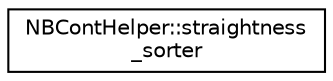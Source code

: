 digraph "Graphical Class Hierarchy"
{
  edge [fontname="Helvetica",fontsize="10",labelfontname="Helvetica",labelfontsize="10"];
  node [fontname="Helvetica",fontsize="10",shape=record];
  rankdir="LR";
  Node0 [label="NBContHelper::straightness\l_sorter",height=0.2,width=0.4,color="black", fillcolor="white", style="filled",URL="$d2/d39/class_n_b_cont_helper_1_1straightness__sorter.html"];
}
